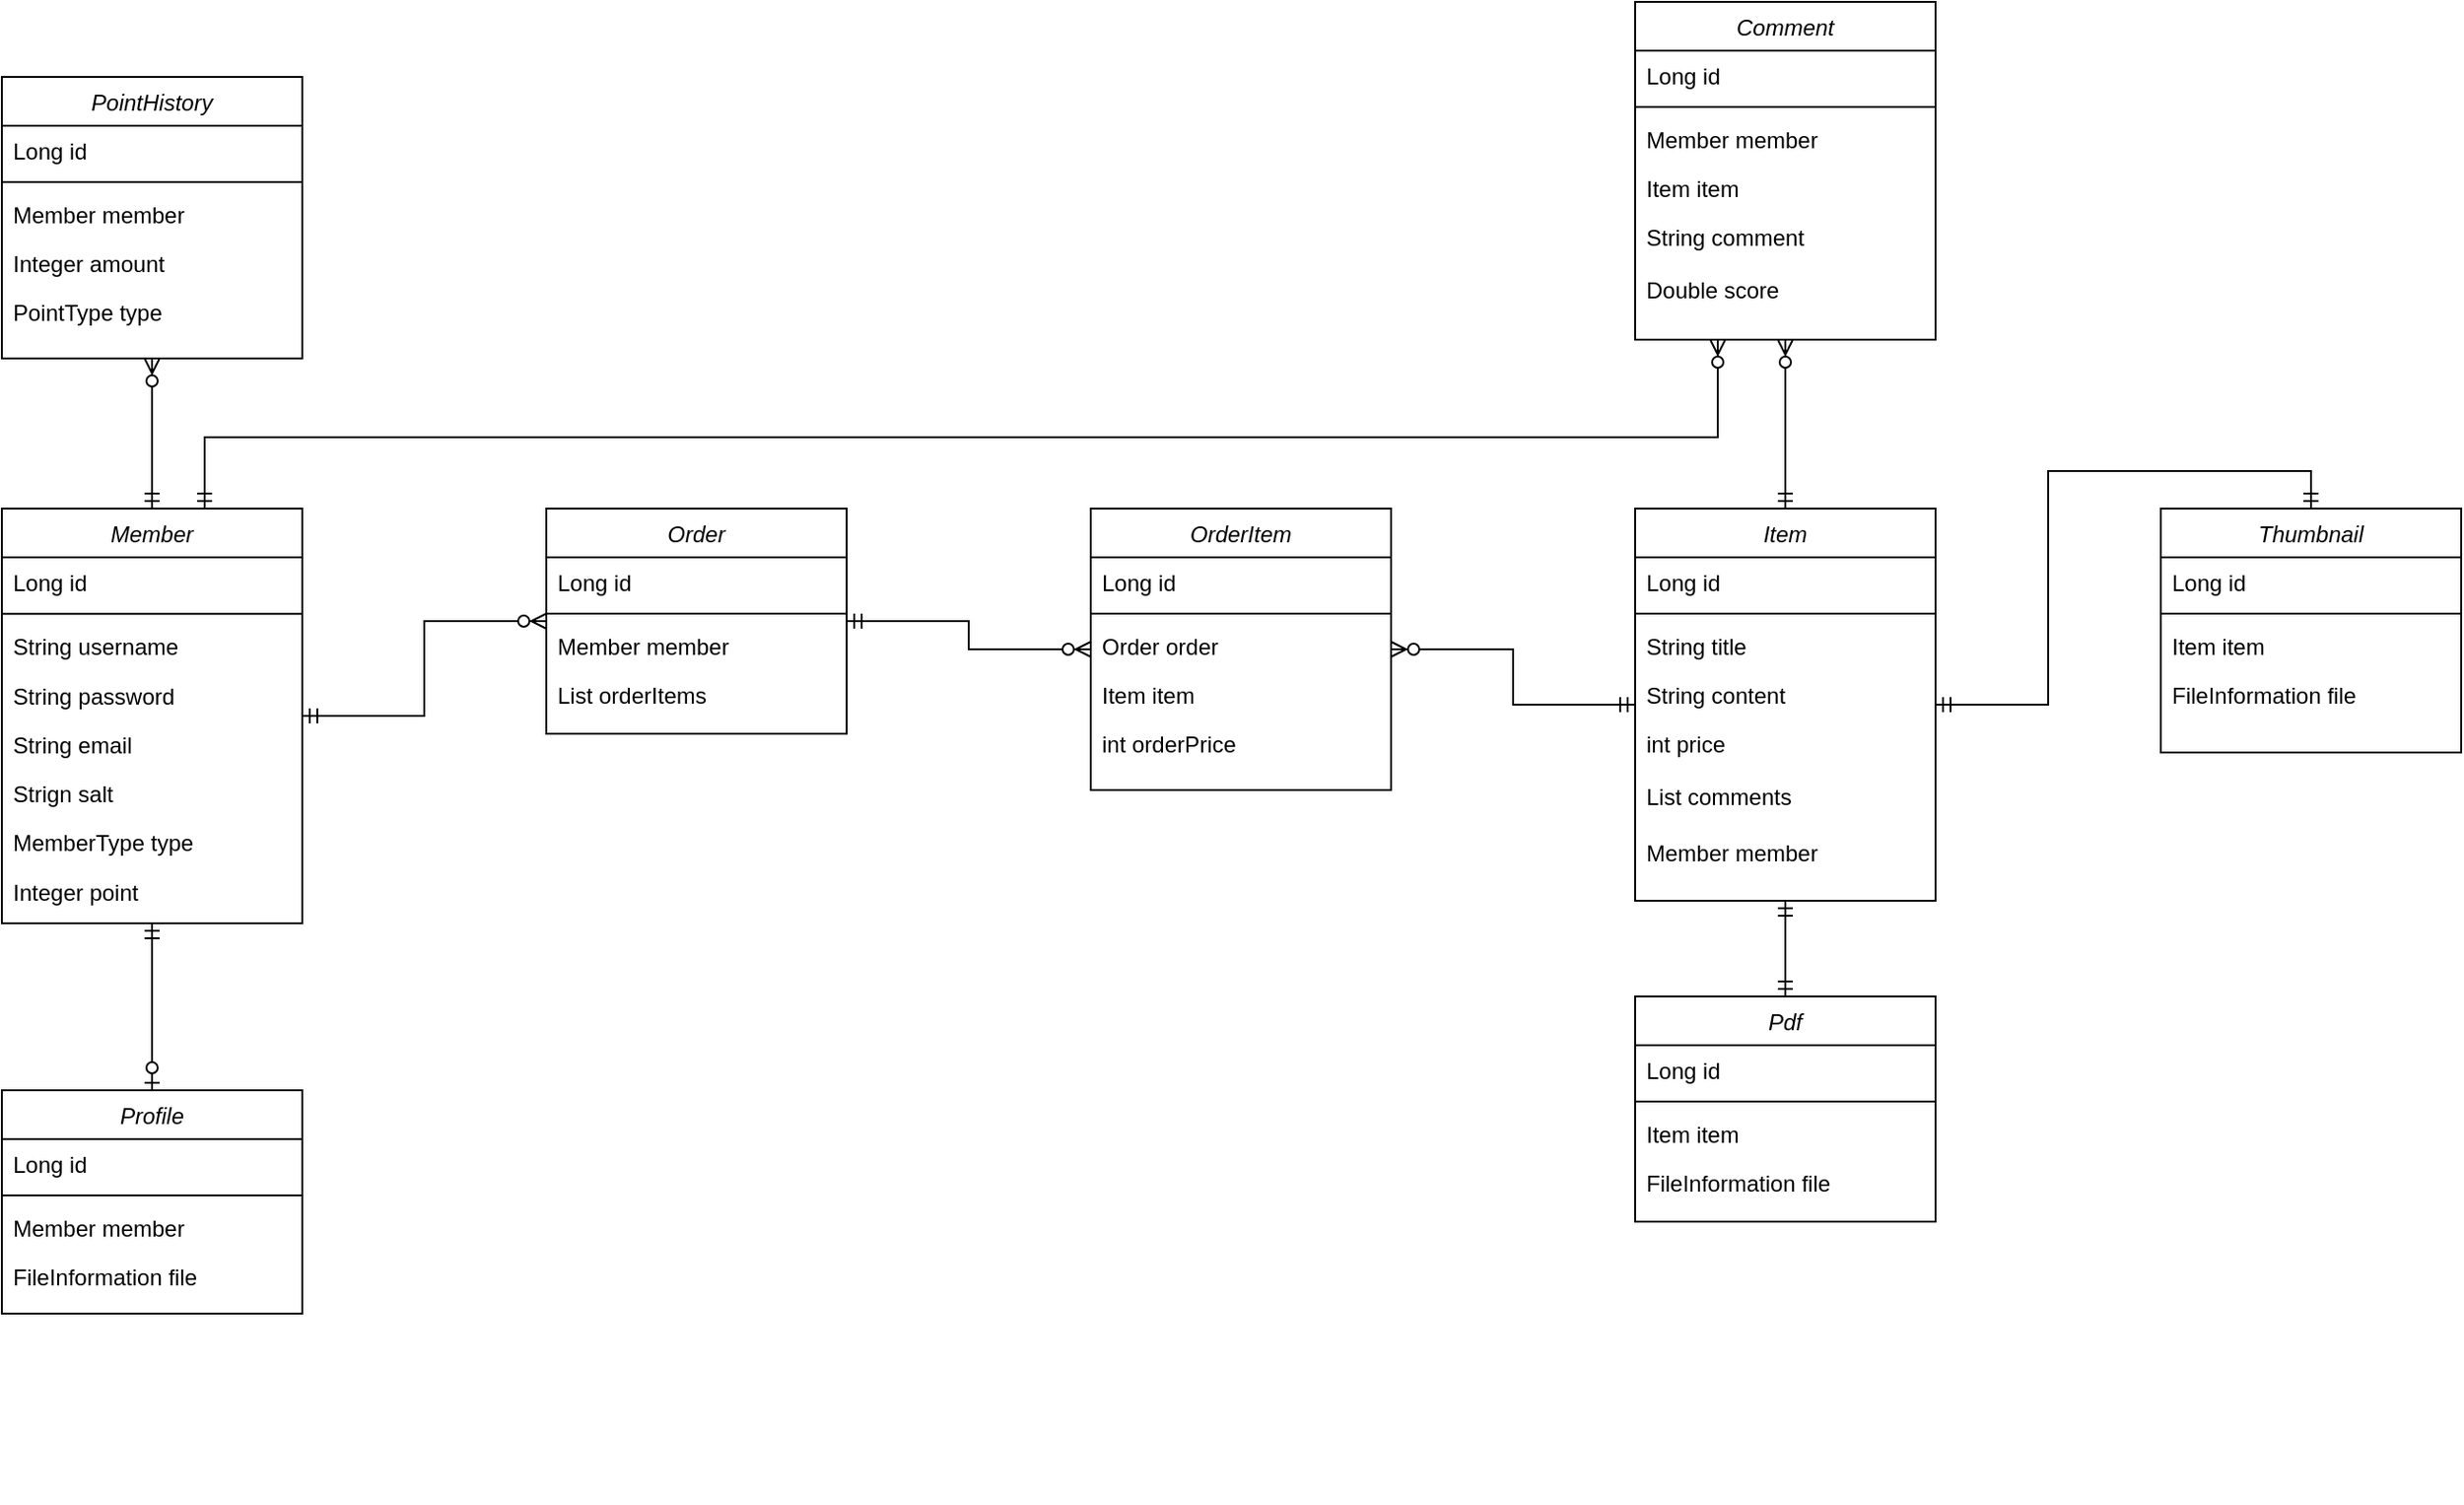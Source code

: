 <mxfile version="14.6.13" type="device"><diagram id="C5RBs43oDa-KdzZeNtuy" name="Page-1"><mxGraphModel dx="1278" dy="548" grid="0" gridSize="10" guides="1" tooltips="1" connect="1" arrows="1" fold="1" page="1" pageScale="1" pageWidth="1500" pageHeight="1000" math="0" shadow="0"><root><mxCell id="WIyWlLk6GJQsqaUBKTNV-0"/><mxCell id="WIyWlLk6GJQsqaUBKTNV-1" parent="WIyWlLk6GJQsqaUBKTNV-0"/><mxCell id="IY5BIvCk0eX1s5KO4j-x-4" value="" style="group" parent="WIyWlLk6GJQsqaUBKTNV-1" vertex="1" connectable="0"><mxGeometry x="30" y="350" width="160" height="221" as="geometry"/></mxCell><mxCell id="zkfFHV4jXpPFQw0GAbJ--0" value="Member" style="swimlane;fontStyle=2;align=center;verticalAlign=top;childLayout=stackLayout;horizontal=1;startSize=26;horizontalStack=0;resizeParent=1;resizeLast=0;collapsible=1;marginBottom=0;rounded=0;shadow=0;strokeWidth=1;" parent="IY5BIvCk0eX1s5KO4j-x-4" vertex="1"><mxGeometry width="160" height="221.0" as="geometry"><mxRectangle x="230" y="140" width="160" height="26" as="alternateBounds"/></mxGeometry></mxCell><mxCell id="zkfFHV4jXpPFQw0GAbJ--1" value="Long id" style="text;align=left;verticalAlign=top;spacingLeft=4;spacingRight=4;overflow=hidden;rotatable=0;points=[[0,0.5],[1,0.5]];portConstraint=eastwest;" parent="zkfFHV4jXpPFQw0GAbJ--0" vertex="1"><mxGeometry y="26" width="160" height="26.118" as="geometry"/></mxCell><mxCell id="zkfFHV4jXpPFQw0GAbJ--4" value="" style="line;html=1;strokeWidth=1;align=left;verticalAlign=middle;spacingTop=-1;spacingLeft=3;spacingRight=3;rotatable=0;labelPosition=right;points=[];portConstraint=eastwest;" parent="zkfFHV4jXpPFQw0GAbJ--0" vertex="1"><mxGeometry y="52.118" width="160" height="8.036" as="geometry"/></mxCell><mxCell id="zkfFHV4jXpPFQw0GAbJ--2" value="String username" style="text;align=left;verticalAlign=top;spacingLeft=4;spacingRight=4;overflow=hidden;rotatable=0;points=[[0,0.5],[1,0.5]];portConstraint=eastwest;rounded=0;shadow=0;html=0;" parent="zkfFHV4jXpPFQw0GAbJ--0" vertex="1"><mxGeometry y="60.155" width="160" height="26.118" as="geometry"/></mxCell><mxCell id="zkfFHV4jXpPFQw0GAbJ--3" value="String password" style="text;align=left;verticalAlign=top;spacingLeft=4;spacingRight=4;overflow=hidden;rotatable=0;points=[[0,0.5],[1,0.5]];portConstraint=eastwest;rounded=0;shadow=0;html=0;" parent="zkfFHV4jXpPFQw0GAbJ--0" vertex="1"><mxGeometry y="86.273" width="160" height="26.118" as="geometry"/></mxCell><mxCell id="IY5BIvCk0eX1s5KO4j-x-0" value="String email" style="text;align=left;verticalAlign=top;spacingLeft=4;spacingRight=4;overflow=hidden;rotatable=0;points=[[0,0.5],[1,0.5]];portConstraint=eastwest;rounded=0;shadow=0;html=0;" parent="IY5BIvCk0eX1s5KO4j-x-4" vertex="1"><mxGeometry y="112.509" width="160" height="26.118" as="geometry"/></mxCell><mxCell id="IY5BIvCk0eX1s5KO4j-x-1" value="Strign salt" style="text;align=left;verticalAlign=top;spacingLeft=4;spacingRight=4;overflow=hidden;rotatable=0;points=[[0,0.5],[1,0.5]];portConstraint=eastwest;rounded=0;shadow=0;html=0;" parent="IY5BIvCk0eX1s5KO4j-x-4" vertex="1"><mxGeometry y="138.627" width="160" height="26.118" as="geometry"/></mxCell><mxCell id="IY5BIvCk0eX1s5KO4j-x-2" value="MemberType type" style="text;align=left;verticalAlign=top;spacingLeft=4;spacingRight=4;overflow=hidden;rotatable=0;points=[[0,0.5],[1,0.5]];portConstraint=eastwest;rounded=0;shadow=0;html=0;" parent="IY5BIvCk0eX1s5KO4j-x-4" vertex="1"><mxGeometry y="164.745" width="160" height="26.118" as="geometry"/></mxCell><mxCell id="IY5BIvCk0eX1s5KO4j-x-3" value="Integer point" style="text;align=left;verticalAlign=top;spacingLeft=4;spacingRight=4;overflow=hidden;rotatable=0;points=[[0,0.5],[1,0.5]];portConstraint=eastwest;rounded=0;shadow=0;html=0;" parent="IY5BIvCk0eX1s5KO4j-x-4" vertex="1"><mxGeometry y="190.864" width="160" height="26.118" as="geometry"/></mxCell><mxCell id="IY5BIvCk0eX1s5KO4j-x-14" value="" style="group" parent="WIyWlLk6GJQsqaUBKTNV-1" vertex="1" connectable="0"><mxGeometry x="160" y="110" width="160" height="220" as="geometry"/></mxCell><mxCell id="IY5BIvCk0eX1s5KO4j-x-25" value="" style="group" parent="IY5BIvCk0eX1s5KO4j-x-14" vertex="1" connectable="0"><mxGeometry x="-130" y="10" width="160" height="150" as="geometry"/></mxCell><mxCell id="IY5BIvCk0eX1s5KO4j-x-15" value="PointHistory" style="swimlane;fontStyle=2;align=center;verticalAlign=top;childLayout=stackLayout;horizontal=1;startSize=26;horizontalStack=0;resizeParent=1;resizeLast=0;collapsible=1;marginBottom=0;rounded=0;shadow=0;strokeWidth=1;" parent="IY5BIvCk0eX1s5KO4j-x-25" vertex="1"><mxGeometry width="160" height="150" as="geometry"><mxRectangle x="230" y="140" width="160" height="26" as="alternateBounds"/></mxGeometry></mxCell><mxCell id="IY5BIvCk0eX1s5KO4j-x-16" value="Long id" style="text;align=left;verticalAlign=top;spacingLeft=4;spacingRight=4;overflow=hidden;rotatable=0;points=[[0,0.5],[1,0.5]];portConstraint=eastwest;" parent="IY5BIvCk0eX1s5KO4j-x-15" vertex="1"><mxGeometry y="26" width="160" height="26" as="geometry"/></mxCell><mxCell id="IY5BIvCk0eX1s5KO4j-x-17" value="" style="line;html=1;strokeWidth=1;align=left;verticalAlign=middle;spacingTop=-1;spacingLeft=3;spacingRight=3;rotatable=0;labelPosition=right;points=[];portConstraint=eastwest;" parent="IY5BIvCk0eX1s5KO4j-x-15" vertex="1"><mxGeometry y="52" width="160" height="8" as="geometry"/></mxCell><mxCell id="IY5BIvCk0eX1s5KO4j-x-18" value="Member member" style="text;align=left;verticalAlign=top;spacingLeft=4;spacingRight=4;overflow=hidden;rotatable=0;points=[[0,0.5],[1,0.5]];portConstraint=eastwest;rounded=0;shadow=0;html=0;" parent="IY5BIvCk0eX1s5KO4j-x-15" vertex="1"><mxGeometry y="60" width="160" height="26" as="geometry"/></mxCell><mxCell id="IY5BIvCk0eX1s5KO4j-x-19" value="Integer amount" style="text;align=left;verticalAlign=top;spacingLeft=4;spacingRight=4;overflow=hidden;rotatable=0;points=[[0,0.5],[1,0.5]];portConstraint=eastwest;rounded=0;shadow=0;html=0;" parent="IY5BIvCk0eX1s5KO4j-x-15" vertex="1"><mxGeometry y="86" width="160" height="26" as="geometry"/></mxCell><mxCell id="IY5BIvCk0eX1s5KO4j-x-20" value="PointType type" style="text;align=left;verticalAlign=top;spacingLeft=4;spacingRight=4;overflow=hidden;rotatable=0;points=[[0,0.5],[1,0.5]];portConstraint=eastwest;rounded=0;shadow=0;html=0;" parent="IY5BIvCk0eX1s5KO4j-x-25" vertex="1"><mxGeometry y="112" width="160" height="26" as="geometry"/></mxCell><mxCell id="IY5BIvCk0eX1s5KO4j-x-26" value="" style="group" parent="WIyWlLk6GJQsqaUBKTNV-1" vertex="1" connectable="0"><mxGeometry x="30" y="660" width="160" height="220" as="geometry"/></mxCell><mxCell id="IY5BIvCk0eX1s5KO4j-x-27" value="" style="group" parent="IY5BIvCk0eX1s5KO4j-x-26" vertex="1" connectable="0"><mxGeometry width="160" height="150" as="geometry"/></mxCell><mxCell id="IY5BIvCk0eX1s5KO4j-x-28" value="Profile" style="swimlane;fontStyle=2;align=center;verticalAlign=top;childLayout=stackLayout;horizontal=1;startSize=26;horizontalStack=0;resizeParent=1;resizeLast=0;collapsible=1;marginBottom=0;rounded=0;shadow=0;strokeWidth=1;" parent="IY5BIvCk0eX1s5KO4j-x-27" vertex="1"><mxGeometry width="160" height="119" as="geometry"><mxRectangle x="230" y="140" width="160" height="26" as="alternateBounds"/></mxGeometry></mxCell><mxCell id="IY5BIvCk0eX1s5KO4j-x-29" value="Long id" style="text;align=left;verticalAlign=top;spacingLeft=4;spacingRight=4;overflow=hidden;rotatable=0;points=[[0,0.5],[1,0.5]];portConstraint=eastwest;" parent="IY5BIvCk0eX1s5KO4j-x-28" vertex="1"><mxGeometry y="26" width="160" height="26" as="geometry"/></mxCell><mxCell id="IY5BIvCk0eX1s5KO4j-x-30" value="" style="line;html=1;strokeWidth=1;align=left;verticalAlign=middle;spacingTop=-1;spacingLeft=3;spacingRight=3;rotatable=0;labelPosition=right;points=[];portConstraint=eastwest;" parent="IY5BIvCk0eX1s5KO4j-x-28" vertex="1"><mxGeometry y="52" width="160" height="8" as="geometry"/></mxCell><mxCell id="IY5BIvCk0eX1s5KO4j-x-31" value="Member member" style="text;align=left;verticalAlign=top;spacingLeft=4;spacingRight=4;overflow=hidden;rotatable=0;points=[[0,0.5],[1,0.5]];portConstraint=eastwest;rounded=0;shadow=0;html=0;" parent="IY5BIvCk0eX1s5KO4j-x-28" vertex="1"><mxGeometry y="60" width="160" height="26" as="geometry"/></mxCell><mxCell id="IY5BIvCk0eX1s5KO4j-x-32" value="FileInformation file" style="text;align=left;verticalAlign=top;spacingLeft=4;spacingRight=4;overflow=hidden;rotatable=0;points=[[0,0.5],[1,0.5]];portConstraint=eastwest;rounded=0;shadow=0;html=0;" parent="IY5BIvCk0eX1s5KO4j-x-28" vertex="1"><mxGeometry y="86" width="160" height="26" as="geometry"/></mxCell><mxCell id="IY5BIvCk0eX1s5KO4j-x-34" value="" style="group;container=1;" parent="WIyWlLk6GJQsqaUBKTNV-1" vertex="1" connectable="0"><mxGeometry x="320" y="350" width="160" height="220" as="geometry"/></mxCell><mxCell id="IY5BIvCk0eX1s5KO4j-x-35" value="Order" style="swimlane;fontStyle=2;align=center;verticalAlign=top;childLayout=stackLayout;horizontal=1;startSize=26;horizontalStack=0;resizeParent=1;resizeLast=0;collapsible=1;marginBottom=0;rounded=0;shadow=0;strokeWidth=1;" parent="IY5BIvCk0eX1s5KO4j-x-34" vertex="1"><mxGeometry width="160" height="120" as="geometry"><mxRectangle x="230" y="140" width="160" height="26" as="alternateBounds"/></mxGeometry></mxCell><mxCell id="IY5BIvCk0eX1s5KO4j-x-36" value="Long id" style="text;align=left;verticalAlign=top;spacingLeft=4;spacingRight=4;overflow=hidden;rotatable=0;points=[[0,0.5],[1,0.5]];portConstraint=eastwest;" parent="IY5BIvCk0eX1s5KO4j-x-35" vertex="1"><mxGeometry y="26" width="160" height="26" as="geometry"/></mxCell><mxCell id="IY5BIvCk0eX1s5KO4j-x-37" value="" style="line;html=1;strokeWidth=1;align=left;verticalAlign=middle;spacingTop=-1;spacingLeft=3;spacingRight=3;rotatable=0;labelPosition=right;points=[];portConstraint=eastwest;" parent="IY5BIvCk0eX1s5KO4j-x-35" vertex="1"><mxGeometry y="52" width="160" height="8" as="geometry"/></mxCell><mxCell id="IY5BIvCk0eX1s5KO4j-x-38" value="Member member" style="text;align=left;verticalAlign=top;spacingLeft=4;spacingRight=4;overflow=hidden;rotatable=0;points=[[0,0.5],[1,0.5]];portConstraint=eastwest;rounded=0;shadow=0;html=0;" parent="IY5BIvCk0eX1s5KO4j-x-35" vertex="1"><mxGeometry y="60" width="160" height="26" as="geometry"/></mxCell><mxCell id="IY5BIvCk0eX1s5KO4j-x-39" value="List orderItems" style="text;align=left;verticalAlign=top;spacingLeft=4;spacingRight=4;overflow=hidden;rotatable=0;points=[[0,0.5],[1,0.5]];portConstraint=eastwest;rounded=0;shadow=0;html=0;" parent="IY5BIvCk0eX1s5KO4j-x-35" vertex="1"><mxGeometry y="86" width="160" height="26" as="geometry"/></mxCell><mxCell id="IY5BIvCk0eX1s5KO4j-x-44" value="" style="group" parent="WIyWlLk6GJQsqaUBKTNV-1" vertex="1" connectable="0"><mxGeometry x="610" y="350" width="160" height="220" as="geometry"/></mxCell><mxCell id="IY5BIvCk0eX1s5KO4j-x-45" value="OrderItem" style="swimlane;fontStyle=2;align=center;verticalAlign=top;childLayout=stackLayout;horizontal=1;startSize=26;horizontalStack=0;resizeParent=1;resizeLast=0;collapsible=1;marginBottom=0;rounded=0;shadow=0;strokeWidth=1;" parent="IY5BIvCk0eX1s5KO4j-x-44" vertex="1"><mxGeometry width="160" height="150" as="geometry"><mxRectangle x="230" y="140" width="160" height="26" as="alternateBounds"/></mxGeometry></mxCell><mxCell id="IY5BIvCk0eX1s5KO4j-x-46" value="Long id" style="text;align=left;verticalAlign=top;spacingLeft=4;spacingRight=4;overflow=hidden;rotatable=0;points=[[0,0.5],[1,0.5]];portConstraint=eastwest;" parent="IY5BIvCk0eX1s5KO4j-x-45" vertex="1"><mxGeometry y="26" width="160" height="26" as="geometry"/></mxCell><mxCell id="IY5BIvCk0eX1s5KO4j-x-47" value="" style="line;html=1;strokeWidth=1;align=left;verticalAlign=middle;spacingTop=-1;spacingLeft=3;spacingRight=3;rotatable=0;labelPosition=right;points=[];portConstraint=eastwest;" parent="IY5BIvCk0eX1s5KO4j-x-45" vertex="1"><mxGeometry y="52" width="160" height="8" as="geometry"/></mxCell><mxCell id="IY5BIvCk0eX1s5KO4j-x-48" value="Order order" style="text;align=left;verticalAlign=top;spacingLeft=4;spacingRight=4;overflow=hidden;rotatable=0;points=[[0,0.5],[1,0.5]];portConstraint=eastwest;rounded=0;shadow=0;html=0;" parent="IY5BIvCk0eX1s5KO4j-x-45" vertex="1"><mxGeometry y="60" width="160" height="26" as="geometry"/></mxCell><mxCell id="IY5BIvCk0eX1s5KO4j-x-49" value="Item item" style="text;align=left;verticalAlign=top;spacingLeft=4;spacingRight=4;overflow=hidden;rotatable=0;points=[[0,0.5],[1,0.5]];portConstraint=eastwest;rounded=0;shadow=0;html=0;" parent="IY5BIvCk0eX1s5KO4j-x-45" vertex="1"><mxGeometry y="86" width="160" height="26" as="geometry"/></mxCell><mxCell id="IY5BIvCk0eX1s5KO4j-x-50" value="int orderPrice" style="text;align=left;verticalAlign=top;spacingLeft=4;spacingRight=4;overflow=hidden;rotatable=0;points=[[0,0.5],[1,0.5]];portConstraint=eastwest;rounded=0;shadow=0;html=0;" parent="IY5BIvCk0eX1s5KO4j-x-44" vertex="1"><mxGeometry y="112" width="160" height="26" as="geometry"/></mxCell><mxCell id="IY5BIvCk0eX1s5KO4j-x-64" value="" style="group" parent="WIyWlLk6GJQsqaUBKTNV-1" vertex="1" connectable="0"><mxGeometry x="900" y="80" width="160" height="220" as="geometry"/></mxCell><mxCell id="IY5BIvCk0eX1s5KO4j-x-89" value="" style="group" parent="IY5BIvCk0eX1s5KO4j-x-64" vertex="1" connectable="0"><mxGeometry width="160" height="180" as="geometry"/></mxCell><mxCell id="IY5BIvCk0eX1s5KO4j-x-65" value="Comment" style="swimlane;fontStyle=2;align=center;verticalAlign=top;childLayout=stackLayout;horizontal=1;startSize=26;horizontalStack=0;resizeParent=1;resizeLast=0;collapsible=1;marginBottom=0;rounded=0;shadow=0;strokeWidth=1;" parent="IY5BIvCk0eX1s5KO4j-x-89" vertex="1"><mxGeometry width="160" height="180" as="geometry"><mxRectangle x="230" y="140" width="160" height="26" as="alternateBounds"/></mxGeometry></mxCell><mxCell id="IY5BIvCk0eX1s5KO4j-x-66" value="Long id" style="text;align=left;verticalAlign=top;spacingLeft=4;spacingRight=4;overflow=hidden;rotatable=0;points=[[0,0.5],[1,0.5]];portConstraint=eastwest;" parent="IY5BIvCk0eX1s5KO4j-x-65" vertex="1"><mxGeometry y="26" width="160" height="26" as="geometry"/></mxCell><mxCell id="IY5BIvCk0eX1s5KO4j-x-67" value="" style="line;html=1;strokeWidth=1;align=left;verticalAlign=middle;spacingTop=-1;spacingLeft=3;spacingRight=3;rotatable=0;labelPosition=right;points=[];portConstraint=eastwest;" parent="IY5BIvCk0eX1s5KO4j-x-65" vertex="1"><mxGeometry y="52" width="160" height="8" as="geometry"/></mxCell><mxCell id="IY5BIvCk0eX1s5KO4j-x-68" value="Member member" style="text;align=left;verticalAlign=top;spacingLeft=4;spacingRight=4;overflow=hidden;rotatable=0;points=[[0,0.5],[1,0.5]];portConstraint=eastwest;rounded=0;shadow=0;html=0;" parent="IY5BIvCk0eX1s5KO4j-x-65" vertex="1"><mxGeometry y="60" width="160" height="26" as="geometry"/></mxCell><mxCell id="IY5BIvCk0eX1s5KO4j-x-69" value="Item item" style="text;align=left;verticalAlign=top;spacingLeft=4;spacingRight=4;overflow=hidden;rotatable=0;points=[[0,0.5],[1,0.5]];portConstraint=eastwest;rounded=0;shadow=0;html=0;" parent="IY5BIvCk0eX1s5KO4j-x-65" vertex="1"><mxGeometry y="86" width="160" height="26" as="geometry"/></mxCell><mxCell id="IY5BIvCk0eX1s5KO4j-x-70" value="String comment" style="text;align=left;verticalAlign=top;spacingLeft=4;spacingRight=4;overflow=hidden;rotatable=0;points=[[0,0.5],[1,0.5]];portConstraint=eastwest;rounded=0;shadow=0;html=0;" parent="IY5BIvCk0eX1s5KO4j-x-89" vertex="1"><mxGeometry y="112" width="160" height="26" as="geometry"/></mxCell><mxCell id="IY5BIvCk0eX1s5KO4j-x-71" value="" style="group" parent="WIyWlLk6GJQsqaUBKTNV-1" vertex="1" connectable="0"><mxGeometry x="1180" y="350" width="160" height="220" as="geometry"/></mxCell><mxCell id="IY5BIvCk0eX1s5KO4j-x-72" value="Thumbnail" style="swimlane;fontStyle=2;align=center;verticalAlign=top;childLayout=stackLayout;horizontal=1;startSize=26;horizontalStack=0;resizeParent=1;resizeLast=0;collapsible=1;marginBottom=0;rounded=0;shadow=0;strokeWidth=1;" parent="IY5BIvCk0eX1s5KO4j-x-71" vertex="1"><mxGeometry width="160" height="130" as="geometry"><mxRectangle x="230" y="140" width="160" height="26" as="alternateBounds"/></mxGeometry></mxCell><mxCell id="IY5BIvCk0eX1s5KO4j-x-73" value="Long id" style="text;align=left;verticalAlign=top;spacingLeft=4;spacingRight=4;overflow=hidden;rotatable=0;points=[[0,0.5],[1,0.5]];portConstraint=eastwest;" parent="IY5BIvCk0eX1s5KO4j-x-72" vertex="1"><mxGeometry y="26" width="160" height="26" as="geometry"/></mxCell><mxCell id="IY5BIvCk0eX1s5KO4j-x-74" value="" style="line;html=1;strokeWidth=1;align=left;verticalAlign=middle;spacingTop=-1;spacingLeft=3;spacingRight=3;rotatable=0;labelPosition=right;points=[];portConstraint=eastwest;" parent="IY5BIvCk0eX1s5KO4j-x-72" vertex="1"><mxGeometry y="52" width="160" height="8" as="geometry"/></mxCell><mxCell id="IY5BIvCk0eX1s5KO4j-x-75" value="Item item" style="text;align=left;verticalAlign=top;spacingLeft=4;spacingRight=4;overflow=hidden;rotatable=0;points=[[0,0.5],[1,0.5]];portConstraint=eastwest;rounded=0;shadow=0;html=0;" parent="IY5BIvCk0eX1s5KO4j-x-72" vertex="1"><mxGeometry y="60" width="160" height="26" as="geometry"/></mxCell><mxCell id="IY5BIvCk0eX1s5KO4j-x-76" value="FileInformation file" style="text;align=left;verticalAlign=top;spacingLeft=4;spacingRight=4;overflow=hidden;rotatable=0;points=[[0,0.5],[1,0.5]];portConstraint=eastwest;rounded=0;shadow=0;html=0;" parent="IY5BIvCk0eX1s5KO4j-x-72" vertex="1"><mxGeometry y="86" width="160" height="26" as="geometry"/></mxCell><mxCell id="IY5BIvCk0eX1s5KO4j-x-78" value="" style="group" parent="WIyWlLk6GJQsqaUBKTNV-1" vertex="1" connectable="0"><mxGeometry x="900" y="350" width="160" height="220" as="geometry"/></mxCell><mxCell id="IY5BIvCk0eX1s5KO4j-x-55" value="" style="group" parent="IY5BIvCk0eX1s5KO4j-x-78" vertex="1" connectable="0"><mxGeometry width="160" height="220" as="geometry"/></mxCell><mxCell id="IY5BIvCk0eX1s5KO4j-x-56" value="Item" style="swimlane;fontStyle=2;align=center;verticalAlign=top;childLayout=stackLayout;horizontal=1;startSize=26;horizontalStack=0;resizeParent=1;resizeLast=0;collapsible=1;marginBottom=0;rounded=0;shadow=0;strokeWidth=1;" parent="IY5BIvCk0eX1s5KO4j-x-55" vertex="1"><mxGeometry width="160" height="209" as="geometry"><mxRectangle x="230" y="140" width="160" height="26" as="alternateBounds"/></mxGeometry></mxCell><mxCell id="IY5BIvCk0eX1s5KO4j-x-57" value="Long id" style="text;align=left;verticalAlign=top;spacingLeft=4;spacingRight=4;overflow=hidden;rotatable=0;points=[[0,0.5],[1,0.5]];portConstraint=eastwest;" parent="IY5BIvCk0eX1s5KO4j-x-56" vertex="1"><mxGeometry y="26" width="160" height="26" as="geometry"/></mxCell><mxCell id="IY5BIvCk0eX1s5KO4j-x-58" value="" style="line;html=1;strokeWidth=1;align=left;verticalAlign=middle;spacingTop=-1;spacingLeft=3;spacingRight=3;rotatable=0;labelPosition=right;points=[];portConstraint=eastwest;" parent="IY5BIvCk0eX1s5KO4j-x-56" vertex="1"><mxGeometry y="52" width="160" height="8" as="geometry"/></mxCell><mxCell id="IY5BIvCk0eX1s5KO4j-x-59" value="String title" style="text;align=left;verticalAlign=top;spacingLeft=4;spacingRight=4;overflow=hidden;rotatable=0;points=[[0,0.5],[1,0.5]];portConstraint=eastwest;rounded=0;shadow=0;html=0;" parent="IY5BIvCk0eX1s5KO4j-x-56" vertex="1"><mxGeometry y="60" width="160" height="26" as="geometry"/></mxCell><mxCell id="IY5BIvCk0eX1s5KO4j-x-60" value="String content" style="text;align=left;verticalAlign=top;spacingLeft=4;spacingRight=4;overflow=hidden;rotatable=0;points=[[0,0.5],[1,0.5]];portConstraint=eastwest;rounded=0;shadow=0;html=0;" parent="IY5BIvCk0eX1s5KO4j-x-56" vertex="1"><mxGeometry y="86" width="160" height="26" as="geometry"/></mxCell><mxCell id="IY5BIvCk0eX1s5KO4j-x-61" value="int price" style="text;align=left;verticalAlign=top;spacingLeft=4;spacingRight=4;overflow=hidden;rotatable=0;points=[[0,0.5],[1,0.5]];portConstraint=eastwest;rounded=0;shadow=0;html=0;" parent="IY5BIvCk0eX1s5KO4j-x-55" vertex="1"><mxGeometry y="112" width="160" height="26" as="geometry"/></mxCell><mxCell id="IY5BIvCk0eX1s5KO4j-x-63" value="List comments" style="text;align=left;verticalAlign=top;spacingLeft=4;spacingRight=4;overflow=hidden;rotatable=0;points=[[0,0.5],[1,0.5]];portConstraint=eastwest;rounded=0;shadow=0;html=0;" parent="IY5BIvCk0eX1s5KO4j-x-78" vertex="1"><mxGeometry y="140" width="160" height="26" as="geometry"/></mxCell><mxCell id="IY5BIvCk0eX1s5KO4j-x-79" value="" style="group" parent="WIyWlLk6GJQsqaUBKTNV-1" vertex="1" connectable="0"><mxGeometry x="900" y="610" width="160" height="220" as="geometry"/></mxCell><mxCell id="IY5BIvCk0eX1s5KO4j-x-80" value="" style="group" parent="IY5BIvCk0eX1s5KO4j-x-79" vertex="1" connectable="0"><mxGeometry width="160" height="220" as="geometry"/></mxCell><mxCell id="IY5BIvCk0eX1s5KO4j-x-81" value="Pdf" style="swimlane;fontStyle=2;align=center;verticalAlign=top;childLayout=stackLayout;horizontal=1;startSize=26;horizontalStack=0;resizeParent=1;resizeLast=0;collapsible=1;marginBottom=0;rounded=0;shadow=0;strokeWidth=1;" parent="IY5BIvCk0eX1s5KO4j-x-80" vertex="1"><mxGeometry width="160" height="120" as="geometry"><mxRectangle x="230" y="140" width="160" height="26" as="alternateBounds"/></mxGeometry></mxCell><mxCell id="IY5BIvCk0eX1s5KO4j-x-82" value="Long id" style="text;align=left;verticalAlign=top;spacingLeft=4;spacingRight=4;overflow=hidden;rotatable=0;points=[[0,0.5],[1,0.5]];portConstraint=eastwest;" parent="IY5BIvCk0eX1s5KO4j-x-81" vertex="1"><mxGeometry y="26" width="160" height="26" as="geometry"/></mxCell><mxCell id="IY5BIvCk0eX1s5KO4j-x-83" value="" style="line;html=1;strokeWidth=1;align=left;verticalAlign=middle;spacingTop=-1;spacingLeft=3;spacingRight=3;rotatable=0;labelPosition=right;points=[];portConstraint=eastwest;" parent="IY5BIvCk0eX1s5KO4j-x-81" vertex="1"><mxGeometry y="52" width="160" height="8" as="geometry"/></mxCell><mxCell id="IY5BIvCk0eX1s5KO4j-x-84" value="Item item" style="text;align=left;verticalAlign=top;spacingLeft=4;spacingRight=4;overflow=hidden;rotatable=0;points=[[0,0.5],[1,0.5]];portConstraint=eastwest;rounded=0;shadow=0;html=0;" parent="IY5BIvCk0eX1s5KO4j-x-81" vertex="1"><mxGeometry y="60" width="160" height="26" as="geometry"/></mxCell><mxCell id="IY5BIvCk0eX1s5KO4j-x-85" value="FileInformation file" style="text;align=left;verticalAlign=top;spacingLeft=4;spacingRight=4;overflow=hidden;rotatable=0;points=[[0,0.5],[1,0.5]];portConstraint=eastwest;rounded=0;shadow=0;html=0;" parent="IY5BIvCk0eX1s5KO4j-x-81" vertex="1"><mxGeometry y="86" width="160" height="26" as="geometry"/></mxCell><mxCell id="IY5BIvCk0eX1s5KO4j-x-88" value="Double score" style="text;align=left;verticalAlign=top;spacingLeft=4;spacingRight=4;overflow=hidden;rotatable=0;points=[[0,0.5],[1,0.5]];portConstraint=eastwest;rounded=0;shadow=0;html=0;" parent="WIyWlLk6GJQsqaUBKTNV-1" vertex="1"><mxGeometry x="900" y="220" width="160" height="26" as="geometry"/></mxCell><mxCell id="IY5BIvCk0eX1s5KO4j-x-91" style="edgeStyle=orthogonalEdgeStyle;rounded=0;orthogonalLoop=1;jettySize=auto;html=1;entryX=0.5;entryY=0;entryDx=0;entryDy=0;startArrow=ERzeroToMany;startFill=1;endArrow=ERmandOne;endFill=0;" parent="WIyWlLk6GJQsqaUBKTNV-1" source="IY5BIvCk0eX1s5KO4j-x-15" target="zkfFHV4jXpPFQw0GAbJ--0" edge="1"><mxGeometry relative="1" as="geometry"/></mxCell><mxCell id="IY5BIvCk0eX1s5KO4j-x-92" style="edgeStyle=orthogonalEdgeStyle;rounded=0;orthogonalLoop=1;jettySize=auto;html=1;startArrow=ERmandOne;startFill=0;endArrow=ERzeroToMany;endFill=1;strokeColor=#000000;" parent="WIyWlLk6GJQsqaUBKTNV-1" source="zkfFHV4jXpPFQw0GAbJ--0" target="IY5BIvCk0eX1s5KO4j-x-35" edge="1"><mxGeometry relative="1" as="geometry"/></mxCell><mxCell id="IY5BIvCk0eX1s5KO4j-x-93" style="edgeStyle=orthogonalEdgeStyle;rounded=0;orthogonalLoop=1;jettySize=auto;html=1;startArrow=ERmandOne;startFill=0;endArrow=ERzeroToMany;endFill=1;strokeColor=#000000;" parent="WIyWlLk6GJQsqaUBKTNV-1" source="IY5BIvCk0eX1s5KO4j-x-35" target="IY5BIvCk0eX1s5KO4j-x-45" edge="1"><mxGeometry relative="1" as="geometry"/></mxCell><mxCell id="IY5BIvCk0eX1s5KO4j-x-94" style="edgeStyle=orthogonalEdgeStyle;rounded=0;orthogonalLoop=1;jettySize=auto;html=1;entryX=0.5;entryY=1;entryDx=0;entryDy=0;startArrow=ERzeroToOne;startFill=1;endArrow=ERmandOne;endFill=0;strokeColor=#000000;" parent="WIyWlLk6GJQsqaUBKTNV-1" source="IY5BIvCk0eX1s5KO4j-x-28" target="zkfFHV4jXpPFQw0GAbJ--0" edge="1"><mxGeometry relative="1" as="geometry"/></mxCell><mxCell id="IY5BIvCk0eX1s5KO4j-x-95" style="edgeStyle=orthogonalEdgeStyle;rounded=0;orthogonalLoop=1;jettySize=auto;html=1;startArrow=ERmandOne;startFill=0;endArrow=ERzeroToMany;endFill=1;strokeColor=#000000;" parent="WIyWlLk6GJQsqaUBKTNV-1" source="IY5BIvCk0eX1s5KO4j-x-56" target="IY5BIvCk0eX1s5KO4j-x-45" edge="1"><mxGeometry relative="1" as="geometry"/></mxCell><mxCell id="IY5BIvCk0eX1s5KO4j-x-96" style="edgeStyle=orthogonalEdgeStyle;rounded=0;orthogonalLoop=1;jettySize=auto;html=1;entryX=0.5;entryY=0;entryDx=0;entryDy=0;startArrow=ERzeroToMany;startFill=1;endArrow=ERmandOne;endFill=0;strokeColor=#000000;" parent="WIyWlLk6GJQsqaUBKTNV-1" source="IY5BIvCk0eX1s5KO4j-x-65" target="IY5BIvCk0eX1s5KO4j-x-56" edge="1"><mxGeometry relative="1" as="geometry"/></mxCell><mxCell id="IY5BIvCk0eX1s5KO4j-x-97" style="edgeStyle=orthogonalEdgeStyle;rounded=0;orthogonalLoop=1;jettySize=auto;html=1;startArrow=ERzeroToMany;startFill=1;endArrow=ERmandOne;endFill=0;strokeColor=#000000;" parent="WIyWlLk6GJQsqaUBKTNV-1" source="IY5BIvCk0eX1s5KO4j-x-65" target="zkfFHV4jXpPFQw0GAbJ--0" edge="1"><mxGeometry relative="1" as="geometry"><Array as="points"><mxPoint x="944" y="312"/><mxPoint x="138" y="312"/></Array></mxGeometry></mxCell><mxCell id="IY5BIvCk0eX1s5KO4j-x-98" style="edgeStyle=orthogonalEdgeStyle;rounded=0;orthogonalLoop=1;jettySize=auto;html=1;entryX=0.5;entryY=0;entryDx=0;entryDy=0;startArrow=ERmandOne;startFill=0;endArrow=ERmandOne;endFill=0;strokeColor=#000000;" parent="WIyWlLk6GJQsqaUBKTNV-1" source="IY5BIvCk0eX1s5KO4j-x-56" target="IY5BIvCk0eX1s5KO4j-x-81" edge="1"><mxGeometry relative="1" as="geometry"/></mxCell><mxCell id="IY5BIvCk0eX1s5KO4j-x-99" style="edgeStyle=orthogonalEdgeStyle;rounded=0;orthogonalLoop=1;jettySize=auto;html=1;entryX=0.5;entryY=0;entryDx=0;entryDy=0;startArrow=ERmandOne;startFill=0;endArrow=ERmandOne;endFill=0;strokeColor=#000000;" parent="WIyWlLk6GJQsqaUBKTNV-1" source="IY5BIvCk0eX1s5KO4j-x-56" target="IY5BIvCk0eX1s5KO4j-x-72" edge="1"><mxGeometry relative="1" as="geometry"/></mxCell><mxCell id="nV8auvBCMIbgJ3MsFkMl-1" value="Member member" style="text;align=left;verticalAlign=top;spacingLeft=4;spacingRight=4;overflow=hidden;rotatable=0;points=[[0,0.5],[1,0.5]];portConstraint=eastwest;rounded=0;shadow=0;html=0;" vertex="1" parent="WIyWlLk6GJQsqaUBKTNV-1"><mxGeometry x="900" y="520" width="160" height="26" as="geometry"/></mxCell></root></mxGraphModel></diagram></mxfile>